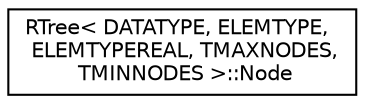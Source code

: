 digraph "Graphical Class Hierarchy"
{
  edge [fontname="Helvetica",fontsize="10",labelfontname="Helvetica",labelfontsize="10"];
  node [fontname="Helvetica",fontsize="10",shape=record];
  rankdir="LR";
  Node0 [label="RTree\< DATATYPE, ELEMTYPE,\l ELEMTYPEREAL, TMAXNODES,\l TMINNODES \>::Node",height=0.2,width=0.4,color="black", fillcolor="white", style="filled",URL="$structRTree_1_1Node.html",tooltip="Node for each branch level. "];
}
